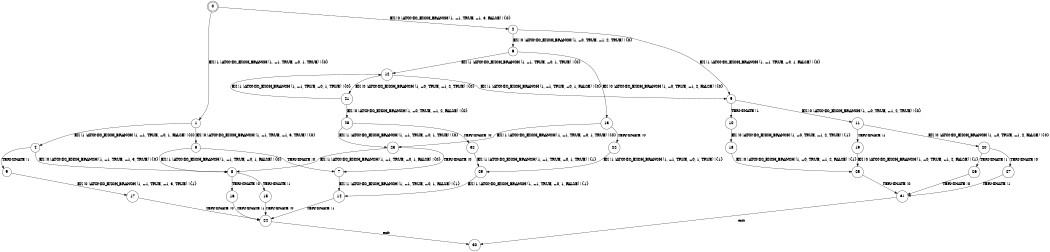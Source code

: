 digraph BCG {
size = "7, 10.5";
center = TRUE;
node [shape = circle];
0 [peripheries = 2];
0 -> 1 [label = "EX !1 !ATOMIC_EXCH_BRANCH (1, +1, TRUE, +0, 1, TRUE) !{0}"];
0 -> 2 [label = "EX !0 !ATOMIC_EXCH_BRANCH (1, +1, TRUE, +1, 3, FALSE) !{0}"];
1 -> 3 [label = "EX !0 !ATOMIC_EXCH_BRANCH (1, +1, TRUE, +1, 3, TRUE) !{0}"];
1 -> 4 [label = "EX !1 !ATOMIC_EXCH_BRANCH (1, +1, TRUE, +0, 1, FALSE) !{0}"];
2 -> 5 [label = "EX !1 !ATOMIC_EXCH_BRANCH (1, +1, TRUE, +0, 1, FALSE) !{0}"];
2 -> 6 [label = "EX !0 !ATOMIC_EXCH_BRANCH (1, +0, TRUE, +1, 2, TRUE) !{0}"];
3 -> 7 [label = "TERMINATE !0"];
3 -> 8 [label = "EX !1 !ATOMIC_EXCH_BRANCH (1, +1, TRUE, +0, 1, FALSE) !{0}"];
4 -> 9 [label = "TERMINATE !1"];
4 -> 8 [label = "EX !0 !ATOMIC_EXCH_BRANCH (1, +1, TRUE, +1, 3, TRUE) !{0}"];
5 -> 10 [label = "TERMINATE !1"];
5 -> 11 [label = "EX !0 !ATOMIC_EXCH_BRANCH (1, +0, TRUE, +1, 2, TRUE) !{0}"];
6 -> 12 [label = "EX !1 !ATOMIC_EXCH_BRANCH (1, +1, TRUE, +0, 1, TRUE) !{0}"];
6 -> 13 [label = "EX !0 !ATOMIC_EXCH_BRANCH (1, +0, TRUE, +1, 2, FALSE) !{0}"];
7 -> 14 [label = "EX !1 !ATOMIC_EXCH_BRANCH (1, +1, TRUE, +0, 1, FALSE) !{1}"];
8 -> 15 [label = "TERMINATE !1"];
8 -> 16 [label = "TERMINATE !0"];
9 -> 17 [label = "EX !0 !ATOMIC_EXCH_BRANCH (1, +1, TRUE, +1, 3, TRUE) !{1}"];
10 -> 18 [label = "EX !0 !ATOMIC_EXCH_BRANCH (1, +0, TRUE, +1, 2, TRUE) !{1}"];
11 -> 19 [label = "TERMINATE !1"];
11 -> 20 [label = "EX !0 !ATOMIC_EXCH_BRANCH (1, +0, TRUE, +1, 2, FALSE) !{0}"];
12 -> 5 [label = "EX !1 !ATOMIC_EXCH_BRANCH (1, +1, TRUE, +0, 1, FALSE) !{0}"];
12 -> 21 [label = "EX !0 !ATOMIC_EXCH_BRANCH (1, +0, TRUE, +1, 2, TRUE) !{0}"];
13 -> 22 [label = "TERMINATE !0"];
13 -> 23 [label = "EX !1 !ATOMIC_EXCH_BRANCH (1, +1, TRUE, +0, 1, TRUE) !{0}"];
14 -> 24 [label = "TERMINATE !1"];
15 -> 24 [label = "TERMINATE !0"];
16 -> 24 [label = "TERMINATE !1"];
17 -> 24 [label = "TERMINATE !0"];
18 -> 25 [label = "EX !0 !ATOMIC_EXCH_BRANCH (1, +0, TRUE, +1, 2, FALSE) !{1}"];
19 -> 25 [label = "EX !0 !ATOMIC_EXCH_BRANCH (1, +0, TRUE, +1, 2, FALSE) !{1}"];
20 -> 26 [label = "TERMINATE !1"];
20 -> 27 [label = "TERMINATE !0"];
21 -> 12 [label = "EX !1 !ATOMIC_EXCH_BRANCH (1, +1, TRUE, +0, 1, TRUE) !{0}"];
21 -> 28 [label = "EX !0 !ATOMIC_EXCH_BRANCH (1, +0, TRUE, +1, 2, FALSE) !{0}"];
22 -> 29 [label = "EX !1 !ATOMIC_EXCH_BRANCH (1, +1, TRUE, +0, 1, TRUE) !{1}"];
23 -> 7 [label = "TERMINATE !0"];
23 -> 8 [label = "EX !1 !ATOMIC_EXCH_BRANCH (1, +1, TRUE, +0, 1, FALSE) !{0}"];
24 -> 30 [label = "exit"];
25 -> 31 [label = "TERMINATE !0"];
26 -> 31 [label = "TERMINATE !0"];
27 -> 31 [label = "TERMINATE !1"];
28 -> 32 [label = "TERMINATE !0"];
28 -> 23 [label = "EX !1 !ATOMIC_EXCH_BRANCH (1, +1, TRUE, +0, 1, TRUE) !{0}"];
29 -> 14 [label = "EX !1 !ATOMIC_EXCH_BRANCH (1, +1, TRUE, +0, 1, FALSE) !{1}"];
31 -> 30 [label = "exit"];
32 -> 29 [label = "EX !1 !ATOMIC_EXCH_BRANCH (1, +1, TRUE, +0, 1, TRUE) !{1}"];
}
